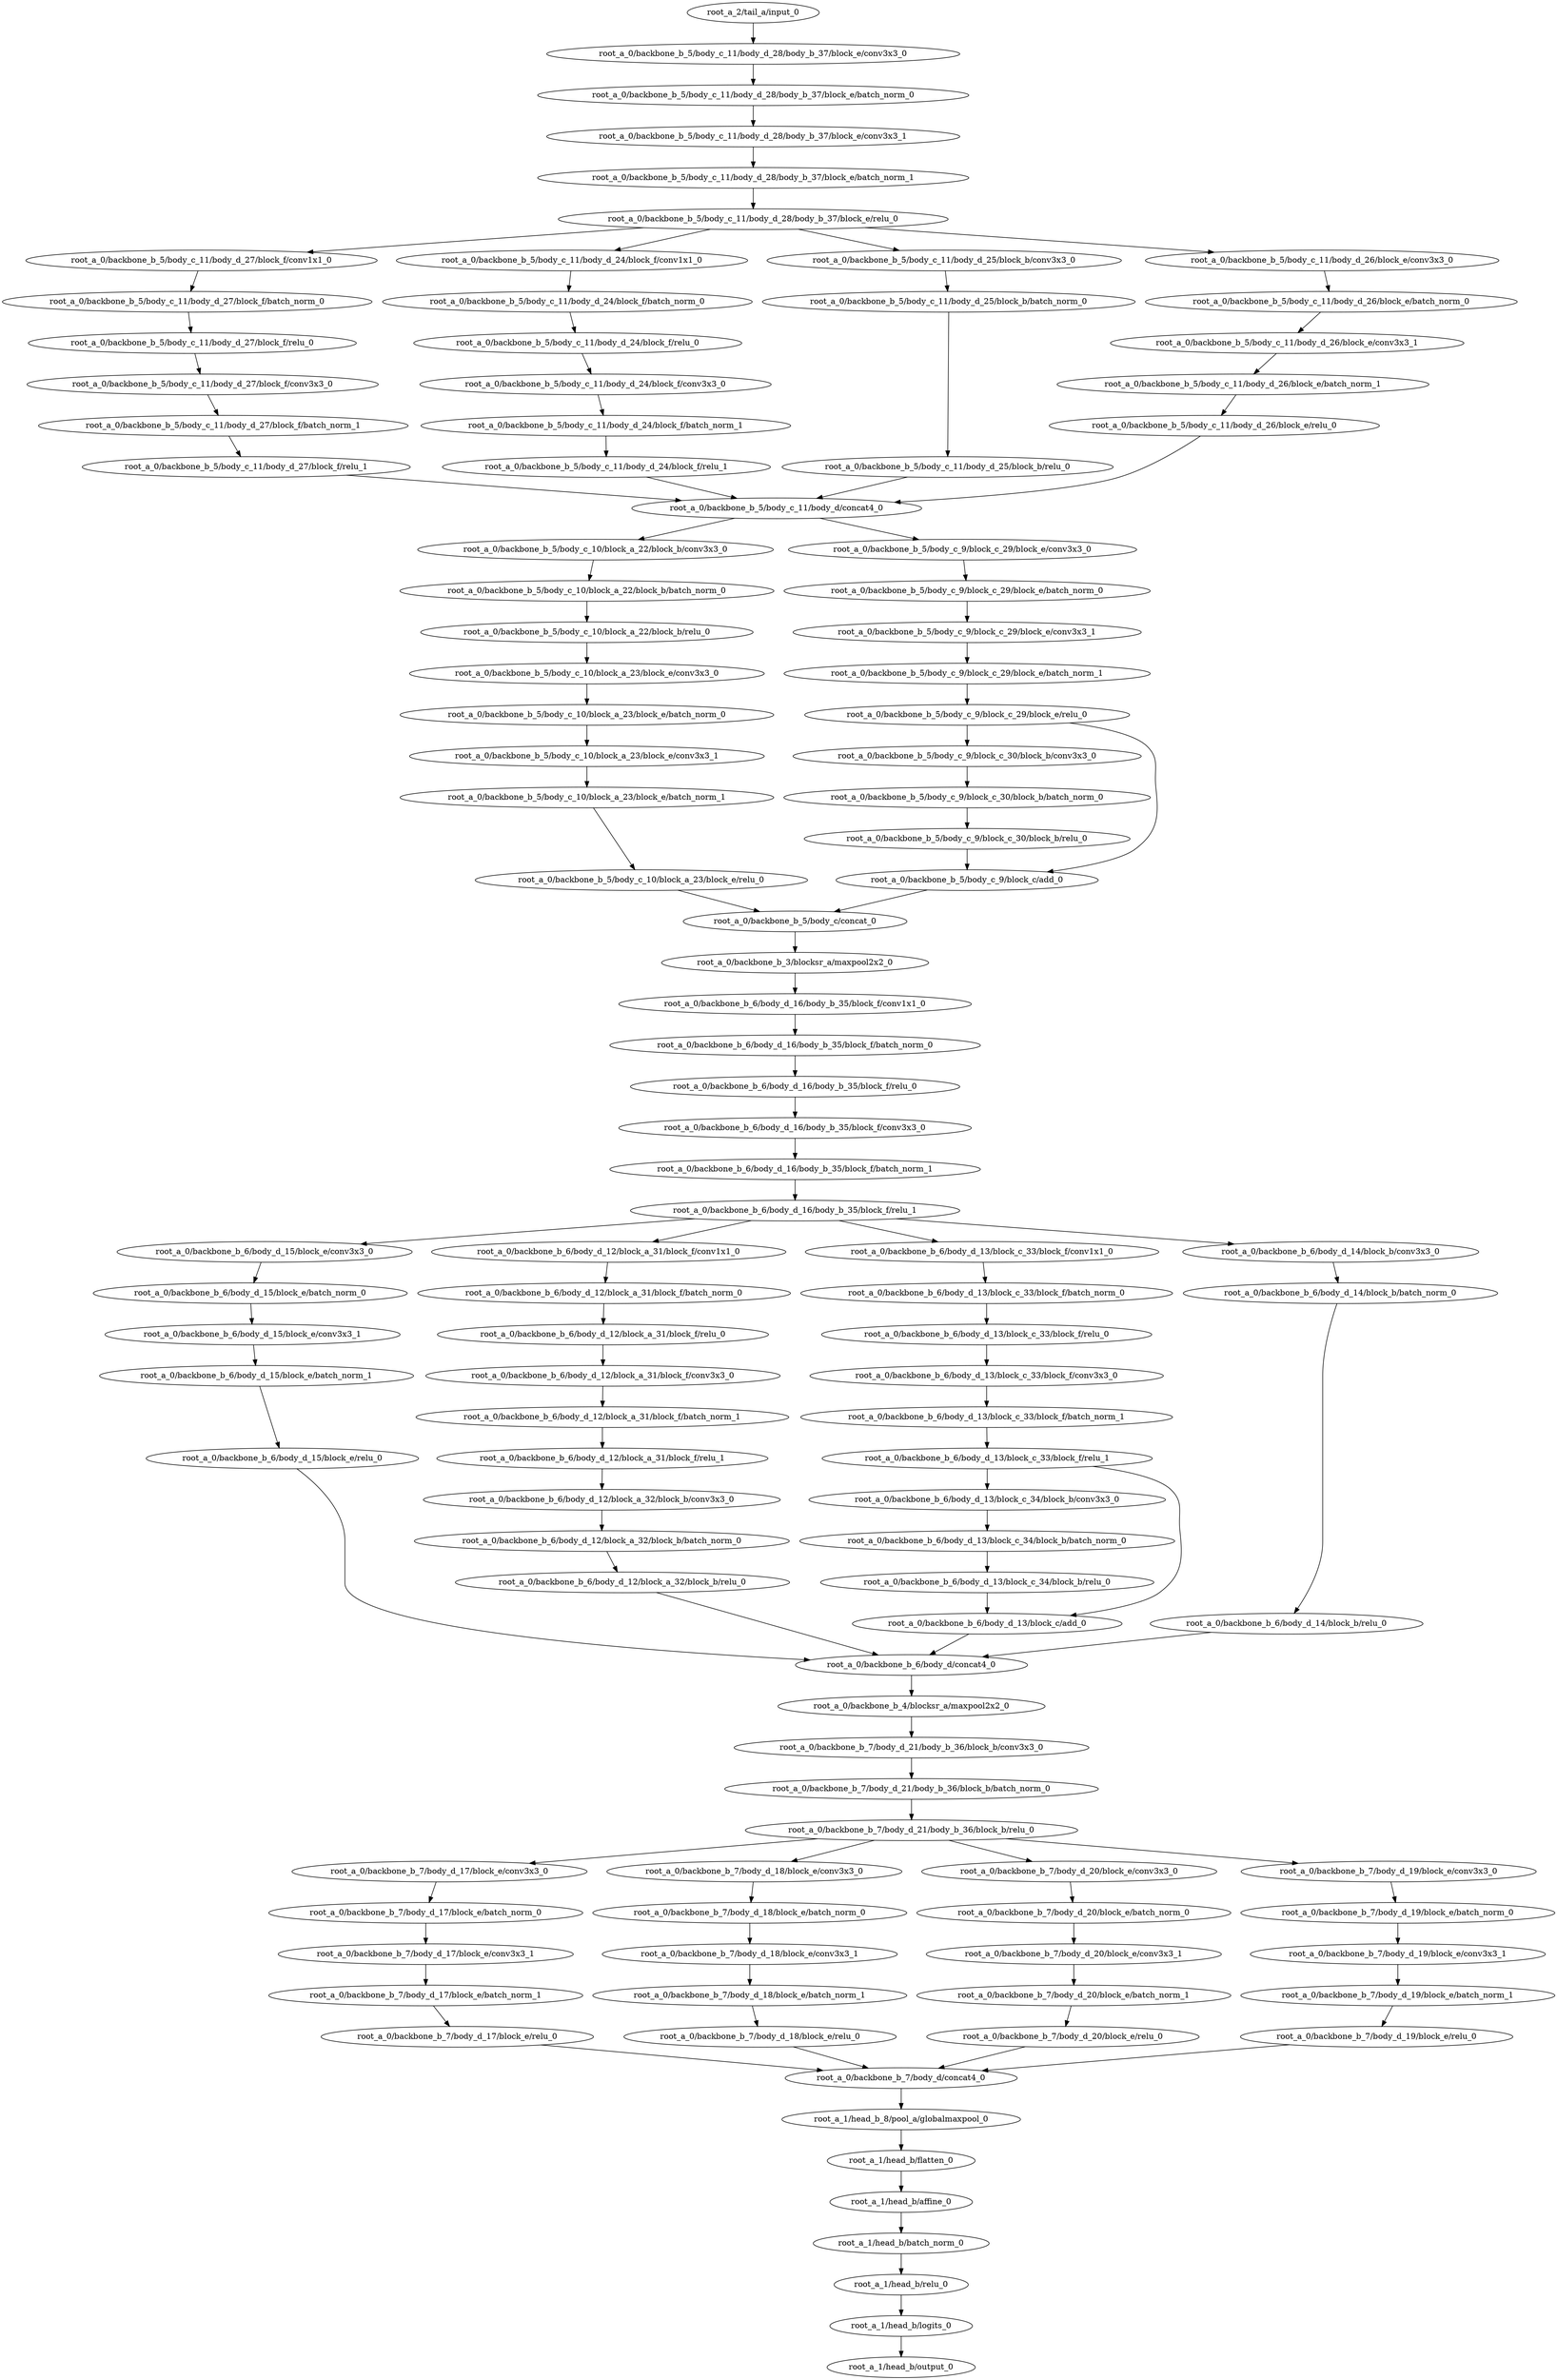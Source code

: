 digraph root_a {
	"root_a_2/tail_a/input_0"
	"root_a_0/backbone_b_5/body_c_11/body_d_28/body_b_37/block_e/conv3x3_0"
	"root_a_0/backbone_b_5/body_c_11/body_d_28/body_b_37/block_e/batch_norm_0"
	"root_a_0/backbone_b_5/body_c_11/body_d_28/body_b_37/block_e/conv3x3_1"
	"root_a_0/backbone_b_5/body_c_11/body_d_28/body_b_37/block_e/batch_norm_1"
	"root_a_0/backbone_b_5/body_c_11/body_d_28/body_b_37/block_e/relu_0"
	"root_a_0/backbone_b_5/body_c_11/body_d_27/block_f/conv1x1_0"
	"root_a_0/backbone_b_5/body_c_11/body_d_27/block_f/batch_norm_0"
	"root_a_0/backbone_b_5/body_c_11/body_d_27/block_f/relu_0"
	"root_a_0/backbone_b_5/body_c_11/body_d_27/block_f/conv3x3_0"
	"root_a_0/backbone_b_5/body_c_11/body_d_27/block_f/batch_norm_1"
	"root_a_0/backbone_b_5/body_c_11/body_d_27/block_f/relu_1"
	"root_a_0/backbone_b_5/body_c_11/body_d_24/block_f/conv1x1_0"
	"root_a_0/backbone_b_5/body_c_11/body_d_24/block_f/batch_norm_0"
	"root_a_0/backbone_b_5/body_c_11/body_d_24/block_f/relu_0"
	"root_a_0/backbone_b_5/body_c_11/body_d_24/block_f/conv3x3_0"
	"root_a_0/backbone_b_5/body_c_11/body_d_24/block_f/batch_norm_1"
	"root_a_0/backbone_b_5/body_c_11/body_d_24/block_f/relu_1"
	"root_a_0/backbone_b_5/body_c_11/body_d_25/block_b/conv3x3_0"
	"root_a_0/backbone_b_5/body_c_11/body_d_25/block_b/batch_norm_0"
	"root_a_0/backbone_b_5/body_c_11/body_d_25/block_b/relu_0"
	"root_a_0/backbone_b_5/body_c_11/body_d_26/block_e/conv3x3_0"
	"root_a_0/backbone_b_5/body_c_11/body_d_26/block_e/batch_norm_0"
	"root_a_0/backbone_b_5/body_c_11/body_d_26/block_e/conv3x3_1"
	"root_a_0/backbone_b_5/body_c_11/body_d_26/block_e/batch_norm_1"
	"root_a_0/backbone_b_5/body_c_11/body_d_26/block_e/relu_0"
	"root_a_0/backbone_b_5/body_c_11/body_d/concat4_0"
	"root_a_0/backbone_b_5/body_c_10/block_a_22/block_b/conv3x3_0"
	"root_a_0/backbone_b_5/body_c_10/block_a_22/block_b/batch_norm_0"
	"root_a_0/backbone_b_5/body_c_10/block_a_22/block_b/relu_0"
	"root_a_0/backbone_b_5/body_c_10/block_a_23/block_e/conv3x3_0"
	"root_a_0/backbone_b_5/body_c_10/block_a_23/block_e/batch_norm_0"
	"root_a_0/backbone_b_5/body_c_10/block_a_23/block_e/conv3x3_1"
	"root_a_0/backbone_b_5/body_c_10/block_a_23/block_e/batch_norm_1"
	"root_a_0/backbone_b_5/body_c_10/block_a_23/block_e/relu_0"
	"root_a_0/backbone_b_5/body_c_9/block_c_29/block_e/conv3x3_0"
	"root_a_0/backbone_b_5/body_c_9/block_c_29/block_e/batch_norm_0"
	"root_a_0/backbone_b_5/body_c_9/block_c_29/block_e/conv3x3_1"
	"root_a_0/backbone_b_5/body_c_9/block_c_29/block_e/batch_norm_1"
	"root_a_0/backbone_b_5/body_c_9/block_c_29/block_e/relu_0"
	"root_a_0/backbone_b_5/body_c_9/block_c_30/block_b/conv3x3_0"
	"root_a_0/backbone_b_5/body_c_9/block_c_30/block_b/batch_norm_0"
	"root_a_0/backbone_b_5/body_c_9/block_c_30/block_b/relu_0"
	"root_a_0/backbone_b_5/body_c_9/block_c/add_0"
	"root_a_0/backbone_b_5/body_c/concat_0"
	"root_a_0/backbone_b_3/blocksr_a/maxpool2x2_0"
	"root_a_0/backbone_b_6/body_d_16/body_b_35/block_f/conv1x1_0"
	"root_a_0/backbone_b_6/body_d_16/body_b_35/block_f/batch_norm_0"
	"root_a_0/backbone_b_6/body_d_16/body_b_35/block_f/relu_0"
	"root_a_0/backbone_b_6/body_d_16/body_b_35/block_f/conv3x3_0"
	"root_a_0/backbone_b_6/body_d_16/body_b_35/block_f/batch_norm_1"
	"root_a_0/backbone_b_6/body_d_16/body_b_35/block_f/relu_1"
	"root_a_0/backbone_b_6/body_d_15/block_e/conv3x3_0"
	"root_a_0/backbone_b_6/body_d_15/block_e/batch_norm_0"
	"root_a_0/backbone_b_6/body_d_15/block_e/conv3x3_1"
	"root_a_0/backbone_b_6/body_d_15/block_e/batch_norm_1"
	"root_a_0/backbone_b_6/body_d_15/block_e/relu_0"
	"root_a_0/backbone_b_6/body_d_12/block_a_31/block_f/conv1x1_0"
	"root_a_0/backbone_b_6/body_d_12/block_a_31/block_f/batch_norm_0"
	"root_a_0/backbone_b_6/body_d_12/block_a_31/block_f/relu_0"
	"root_a_0/backbone_b_6/body_d_12/block_a_31/block_f/conv3x3_0"
	"root_a_0/backbone_b_6/body_d_12/block_a_31/block_f/batch_norm_1"
	"root_a_0/backbone_b_6/body_d_12/block_a_31/block_f/relu_1"
	"root_a_0/backbone_b_6/body_d_12/block_a_32/block_b/conv3x3_0"
	"root_a_0/backbone_b_6/body_d_12/block_a_32/block_b/batch_norm_0"
	"root_a_0/backbone_b_6/body_d_12/block_a_32/block_b/relu_0"
	"root_a_0/backbone_b_6/body_d_13/block_c_33/block_f/conv1x1_0"
	"root_a_0/backbone_b_6/body_d_13/block_c_33/block_f/batch_norm_0"
	"root_a_0/backbone_b_6/body_d_13/block_c_33/block_f/relu_0"
	"root_a_0/backbone_b_6/body_d_13/block_c_33/block_f/conv3x3_0"
	"root_a_0/backbone_b_6/body_d_13/block_c_33/block_f/batch_norm_1"
	"root_a_0/backbone_b_6/body_d_13/block_c_33/block_f/relu_1"
	"root_a_0/backbone_b_6/body_d_13/block_c_34/block_b/conv3x3_0"
	"root_a_0/backbone_b_6/body_d_13/block_c_34/block_b/batch_norm_0"
	"root_a_0/backbone_b_6/body_d_13/block_c_34/block_b/relu_0"
	"root_a_0/backbone_b_6/body_d_13/block_c/add_0"
	"root_a_0/backbone_b_6/body_d_14/block_b/conv3x3_0"
	"root_a_0/backbone_b_6/body_d_14/block_b/batch_norm_0"
	"root_a_0/backbone_b_6/body_d_14/block_b/relu_0"
	"root_a_0/backbone_b_6/body_d/concat4_0"
	"root_a_0/backbone_b_4/blocksr_a/maxpool2x2_0"
	"root_a_0/backbone_b_7/body_d_21/body_b_36/block_b/conv3x3_0"
	"root_a_0/backbone_b_7/body_d_21/body_b_36/block_b/batch_norm_0"
	"root_a_0/backbone_b_7/body_d_21/body_b_36/block_b/relu_0"
	"root_a_0/backbone_b_7/body_d_17/block_e/conv3x3_0"
	"root_a_0/backbone_b_7/body_d_17/block_e/batch_norm_0"
	"root_a_0/backbone_b_7/body_d_17/block_e/conv3x3_1"
	"root_a_0/backbone_b_7/body_d_17/block_e/batch_norm_1"
	"root_a_0/backbone_b_7/body_d_17/block_e/relu_0"
	"root_a_0/backbone_b_7/body_d_18/block_e/conv3x3_0"
	"root_a_0/backbone_b_7/body_d_18/block_e/batch_norm_0"
	"root_a_0/backbone_b_7/body_d_18/block_e/conv3x3_1"
	"root_a_0/backbone_b_7/body_d_18/block_e/batch_norm_1"
	"root_a_0/backbone_b_7/body_d_18/block_e/relu_0"
	"root_a_0/backbone_b_7/body_d_20/block_e/conv3x3_0"
	"root_a_0/backbone_b_7/body_d_20/block_e/batch_norm_0"
	"root_a_0/backbone_b_7/body_d_20/block_e/conv3x3_1"
	"root_a_0/backbone_b_7/body_d_20/block_e/batch_norm_1"
	"root_a_0/backbone_b_7/body_d_20/block_e/relu_0"
	"root_a_0/backbone_b_7/body_d_19/block_e/conv3x3_0"
	"root_a_0/backbone_b_7/body_d_19/block_e/batch_norm_0"
	"root_a_0/backbone_b_7/body_d_19/block_e/conv3x3_1"
	"root_a_0/backbone_b_7/body_d_19/block_e/batch_norm_1"
	"root_a_0/backbone_b_7/body_d_19/block_e/relu_0"
	"root_a_0/backbone_b_7/body_d/concat4_0"
	"root_a_1/head_b_8/pool_a/globalmaxpool_0"
	"root_a_1/head_b/flatten_0"
	"root_a_1/head_b/affine_0"
	"root_a_1/head_b/batch_norm_0"
	"root_a_1/head_b/relu_0"
	"root_a_1/head_b/logits_0"
	"root_a_1/head_b/output_0"

	"root_a_2/tail_a/input_0" -> "root_a_0/backbone_b_5/body_c_11/body_d_28/body_b_37/block_e/conv3x3_0"
	"root_a_0/backbone_b_5/body_c_11/body_d_28/body_b_37/block_e/conv3x3_0" -> "root_a_0/backbone_b_5/body_c_11/body_d_28/body_b_37/block_e/batch_norm_0"
	"root_a_0/backbone_b_5/body_c_11/body_d_28/body_b_37/block_e/batch_norm_0" -> "root_a_0/backbone_b_5/body_c_11/body_d_28/body_b_37/block_e/conv3x3_1"
	"root_a_0/backbone_b_5/body_c_11/body_d_28/body_b_37/block_e/conv3x3_1" -> "root_a_0/backbone_b_5/body_c_11/body_d_28/body_b_37/block_e/batch_norm_1"
	"root_a_0/backbone_b_5/body_c_11/body_d_28/body_b_37/block_e/batch_norm_1" -> "root_a_0/backbone_b_5/body_c_11/body_d_28/body_b_37/block_e/relu_0"
	"root_a_0/backbone_b_5/body_c_11/body_d_28/body_b_37/block_e/relu_0" -> "root_a_0/backbone_b_5/body_c_11/body_d_27/block_f/conv1x1_0"
	"root_a_0/backbone_b_5/body_c_11/body_d_27/block_f/conv1x1_0" -> "root_a_0/backbone_b_5/body_c_11/body_d_27/block_f/batch_norm_0"
	"root_a_0/backbone_b_5/body_c_11/body_d_27/block_f/batch_norm_0" -> "root_a_0/backbone_b_5/body_c_11/body_d_27/block_f/relu_0"
	"root_a_0/backbone_b_5/body_c_11/body_d_27/block_f/relu_0" -> "root_a_0/backbone_b_5/body_c_11/body_d_27/block_f/conv3x3_0"
	"root_a_0/backbone_b_5/body_c_11/body_d_27/block_f/conv3x3_0" -> "root_a_0/backbone_b_5/body_c_11/body_d_27/block_f/batch_norm_1"
	"root_a_0/backbone_b_5/body_c_11/body_d_27/block_f/batch_norm_1" -> "root_a_0/backbone_b_5/body_c_11/body_d_27/block_f/relu_1"
	"root_a_0/backbone_b_5/body_c_11/body_d_28/body_b_37/block_e/relu_0" -> "root_a_0/backbone_b_5/body_c_11/body_d_24/block_f/conv1x1_0"
	"root_a_0/backbone_b_5/body_c_11/body_d_24/block_f/conv1x1_0" -> "root_a_0/backbone_b_5/body_c_11/body_d_24/block_f/batch_norm_0"
	"root_a_0/backbone_b_5/body_c_11/body_d_24/block_f/batch_norm_0" -> "root_a_0/backbone_b_5/body_c_11/body_d_24/block_f/relu_0"
	"root_a_0/backbone_b_5/body_c_11/body_d_24/block_f/relu_0" -> "root_a_0/backbone_b_5/body_c_11/body_d_24/block_f/conv3x3_0"
	"root_a_0/backbone_b_5/body_c_11/body_d_24/block_f/conv3x3_0" -> "root_a_0/backbone_b_5/body_c_11/body_d_24/block_f/batch_norm_1"
	"root_a_0/backbone_b_5/body_c_11/body_d_24/block_f/batch_norm_1" -> "root_a_0/backbone_b_5/body_c_11/body_d_24/block_f/relu_1"
	"root_a_0/backbone_b_5/body_c_11/body_d_28/body_b_37/block_e/relu_0" -> "root_a_0/backbone_b_5/body_c_11/body_d_25/block_b/conv3x3_0"
	"root_a_0/backbone_b_5/body_c_11/body_d_25/block_b/conv3x3_0" -> "root_a_0/backbone_b_5/body_c_11/body_d_25/block_b/batch_norm_0"
	"root_a_0/backbone_b_5/body_c_11/body_d_25/block_b/batch_norm_0" -> "root_a_0/backbone_b_5/body_c_11/body_d_25/block_b/relu_0"
	"root_a_0/backbone_b_5/body_c_11/body_d_28/body_b_37/block_e/relu_0" -> "root_a_0/backbone_b_5/body_c_11/body_d_26/block_e/conv3x3_0"
	"root_a_0/backbone_b_5/body_c_11/body_d_26/block_e/conv3x3_0" -> "root_a_0/backbone_b_5/body_c_11/body_d_26/block_e/batch_norm_0"
	"root_a_0/backbone_b_5/body_c_11/body_d_26/block_e/batch_norm_0" -> "root_a_0/backbone_b_5/body_c_11/body_d_26/block_e/conv3x3_1"
	"root_a_0/backbone_b_5/body_c_11/body_d_26/block_e/conv3x3_1" -> "root_a_0/backbone_b_5/body_c_11/body_d_26/block_e/batch_norm_1"
	"root_a_0/backbone_b_5/body_c_11/body_d_26/block_e/batch_norm_1" -> "root_a_0/backbone_b_5/body_c_11/body_d_26/block_e/relu_0"
	"root_a_0/backbone_b_5/body_c_11/body_d_27/block_f/relu_1" -> "root_a_0/backbone_b_5/body_c_11/body_d/concat4_0"
	"root_a_0/backbone_b_5/body_c_11/body_d_24/block_f/relu_1" -> "root_a_0/backbone_b_5/body_c_11/body_d/concat4_0"
	"root_a_0/backbone_b_5/body_c_11/body_d_25/block_b/relu_0" -> "root_a_0/backbone_b_5/body_c_11/body_d/concat4_0"
	"root_a_0/backbone_b_5/body_c_11/body_d_26/block_e/relu_0" -> "root_a_0/backbone_b_5/body_c_11/body_d/concat4_0"
	"root_a_0/backbone_b_5/body_c_11/body_d/concat4_0" -> "root_a_0/backbone_b_5/body_c_10/block_a_22/block_b/conv3x3_0"
	"root_a_0/backbone_b_5/body_c_10/block_a_22/block_b/conv3x3_0" -> "root_a_0/backbone_b_5/body_c_10/block_a_22/block_b/batch_norm_0"
	"root_a_0/backbone_b_5/body_c_10/block_a_22/block_b/batch_norm_0" -> "root_a_0/backbone_b_5/body_c_10/block_a_22/block_b/relu_0"
	"root_a_0/backbone_b_5/body_c_10/block_a_22/block_b/relu_0" -> "root_a_0/backbone_b_5/body_c_10/block_a_23/block_e/conv3x3_0"
	"root_a_0/backbone_b_5/body_c_10/block_a_23/block_e/conv3x3_0" -> "root_a_0/backbone_b_5/body_c_10/block_a_23/block_e/batch_norm_0"
	"root_a_0/backbone_b_5/body_c_10/block_a_23/block_e/batch_norm_0" -> "root_a_0/backbone_b_5/body_c_10/block_a_23/block_e/conv3x3_1"
	"root_a_0/backbone_b_5/body_c_10/block_a_23/block_e/conv3x3_1" -> "root_a_0/backbone_b_5/body_c_10/block_a_23/block_e/batch_norm_1"
	"root_a_0/backbone_b_5/body_c_10/block_a_23/block_e/batch_norm_1" -> "root_a_0/backbone_b_5/body_c_10/block_a_23/block_e/relu_0"
	"root_a_0/backbone_b_5/body_c_11/body_d/concat4_0" -> "root_a_0/backbone_b_5/body_c_9/block_c_29/block_e/conv3x3_0"
	"root_a_0/backbone_b_5/body_c_9/block_c_29/block_e/conv3x3_0" -> "root_a_0/backbone_b_5/body_c_9/block_c_29/block_e/batch_norm_0"
	"root_a_0/backbone_b_5/body_c_9/block_c_29/block_e/batch_norm_0" -> "root_a_0/backbone_b_5/body_c_9/block_c_29/block_e/conv3x3_1"
	"root_a_0/backbone_b_5/body_c_9/block_c_29/block_e/conv3x3_1" -> "root_a_0/backbone_b_5/body_c_9/block_c_29/block_e/batch_norm_1"
	"root_a_0/backbone_b_5/body_c_9/block_c_29/block_e/batch_norm_1" -> "root_a_0/backbone_b_5/body_c_9/block_c_29/block_e/relu_0"
	"root_a_0/backbone_b_5/body_c_9/block_c_29/block_e/relu_0" -> "root_a_0/backbone_b_5/body_c_9/block_c_30/block_b/conv3x3_0"
	"root_a_0/backbone_b_5/body_c_9/block_c_30/block_b/conv3x3_0" -> "root_a_0/backbone_b_5/body_c_9/block_c_30/block_b/batch_norm_0"
	"root_a_0/backbone_b_5/body_c_9/block_c_30/block_b/batch_norm_0" -> "root_a_0/backbone_b_5/body_c_9/block_c_30/block_b/relu_0"
	"root_a_0/backbone_b_5/body_c_9/block_c_29/block_e/relu_0" -> "root_a_0/backbone_b_5/body_c_9/block_c/add_0"
	"root_a_0/backbone_b_5/body_c_9/block_c_30/block_b/relu_0" -> "root_a_0/backbone_b_5/body_c_9/block_c/add_0"
	"root_a_0/backbone_b_5/body_c_10/block_a_23/block_e/relu_0" -> "root_a_0/backbone_b_5/body_c/concat_0"
	"root_a_0/backbone_b_5/body_c_9/block_c/add_0" -> "root_a_0/backbone_b_5/body_c/concat_0"
	"root_a_0/backbone_b_5/body_c/concat_0" -> "root_a_0/backbone_b_3/blocksr_a/maxpool2x2_0"
	"root_a_0/backbone_b_3/blocksr_a/maxpool2x2_0" -> "root_a_0/backbone_b_6/body_d_16/body_b_35/block_f/conv1x1_0"
	"root_a_0/backbone_b_6/body_d_16/body_b_35/block_f/conv1x1_0" -> "root_a_0/backbone_b_6/body_d_16/body_b_35/block_f/batch_norm_0"
	"root_a_0/backbone_b_6/body_d_16/body_b_35/block_f/batch_norm_0" -> "root_a_0/backbone_b_6/body_d_16/body_b_35/block_f/relu_0"
	"root_a_0/backbone_b_6/body_d_16/body_b_35/block_f/relu_0" -> "root_a_0/backbone_b_6/body_d_16/body_b_35/block_f/conv3x3_0"
	"root_a_0/backbone_b_6/body_d_16/body_b_35/block_f/conv3x3_0" -> "root_a_0/backbone_b_6/body_d_16/body_b_35/block_f/batch_norm_1"
	"root_a_0/backbone_b_6/body_d_16/body_b_35/block_f/batch_norm_1" -> "root_a_0/backbone_b_6/body_d_16/body_b_35/block_f/relu_1"
	"root_a_0/backbone_b_6/body_d_16/body_b_35/block_f/relu_1" -> "root_a_0/backbone_b_6/body_d_15/block_e/conv3x3_0"
	"root_a_0/backbone_b_6/body_d_15/block_e/conv3x3_0" -> "root_a_0/backbone_b_6/body_d_15/block_e/batch_norm_0"
	"root_a_0/backbone_b_6/body_d_15/block_e/batch_norm_0" -> "root_a_0/backbone_b_6/body_d_15/block_e/conv3x3_1"
	"root_a_0/backbone_b_6/body_d_15/block_e/conv3x3_1" -> "root_a_0/backbone_b_6/body_d_15/block_e/batch_norm_1"
	"root_a_0/backbone_b_6/body_d_15/block_e/batch_norm_1" -> "root_a_0/backbone_b_6/body_d_15/block_e/relu_0"
	"root_a_0/backbone_b_6/body_d_16/body_b_35/block_f/relu_1" -> "root_a_0/backbone_b_6/body_d_12/block_a_31/block_f/conv1x1_0"
	"root_a_0/backbone_b_6/body_d_12/block_a_31/block_f/conv1x1_0" -> "root_a_0/backbone_b_6/body_d_12/block_a_31/block_f/batch_norm_0"
	"root_a_0/backbone_b_6/body_d_12/block_a_31/block_f/batch_norm_0" -> "root_a_0/backbone_b_6/body_d_12/block_a_31/block_f/relu_0"
	"root_a_0/backbone_b_6/body_d_12/block_a_31/block_f/relu_0" -> "root_a_0/backbone_b_6/body_d_12/block_a_31/block_f/conv3x3_0"
	"root_a_0/backbone_b_6/body_d_12/block_a_31/block_f/conv3x3_0" -> "root_a_0/backbone_b_6/body_d_12/block_a_31/block_f/batch_norm_1"
	"root_a_0/backbone_b_6/body_d_12/block_a_31/block_f/batch_norm_1" -> "root_a_0/backbone_b_6/body_d_12/block_a_31/block_f/relu_1"
	"root_a_0/backbone_b_6/body_d_12/block_a_31/block_f/relu_1" -> "root_a_0/backbone_b_6/body_d_12/block_a_32/block_b/conv3x3_0"
	"root_a_0/backbone_b_6/body_d_12/block_a_32/block_b/conv3x3_0" -> "root_a_0/backbone_b_6/body_d_12/block_a_32/block_b/batch_norm_0"
	"root_a_0/backbone_b_6/body_d_12/block_a_32/block_b/batch_norm_0" -> "root_a_0/backbone_b_6/body_d_12/block_a_32/block_b/relu_0"
	"root_a_0/backbone_b_6/body_d_16/body_b_35/block_f/relu_1" -> "root_a_0/backbone_b_6/body_d_13/block_c_33/block_f/conv1x1_0"
	"root_a_0/backbone_b_6/body_d_13/block_c_33/block_f/conv1x1_0" -> "root_a_0/backbone_b_6/body_d_13/block_c_33/block_f/batch_norm_0"
	"root_a_0/backbone_b_6/body_d_13/block_c_33/block_f/batch_norm_0" -> "root_a_0/backbone_b_6/body_d_13/block_c_33/block_f/relu_0"
	"root_a_0/backbone_b_6/body_d_13/block_c_33/block_f/relu_0" -> "root_a_0/backbone_b_6/body_d_13/block_c_33/block_f/conv3x3_0"
	"root_a_0/backbone_b_6/body_d_13/block_c_33/block_f/conv3x3_0" -> "root_a_0/backbone_b_6/body_d_13/block_c_33/block_f/batch_norm_1"
	"root_a_0/backbone_b_6/body_d_13/block_c_33/block_f/batch_norm_1" -> "root_a_0/backbone_b_6/body_d_13/block_c_33/block_f/relu_1"
	"root_a_0/backbone_b_6/body_d_13/block_c_33/block_f/relu_1" -> "root_a_0/backbone_b_6/body_d_13/block_c_34/block_b/conv3x3_0"
	"root_a_0/backbone_b_6/body_d_13/block_c_34/block_b/conv3x3_0" -> "root_a_0/backbone_b_6/body_d_13/block_c_34/block_b/batch_norm_0"
	"root_a_0/backbone_b_6/body_d_13/block_c_34/block_b/batch_norm_0" -> "root_a_0/backbone_b_6/body_d_13/block_c_34/block_b/relu_0"
	"root_a_0/backbone_b_6/body_d_13/block_c_34/block_b/relu_0" -> "root_a_0/backbone_b_6/body_d_13/block_c/add_0"
	"root_a_0/backbone_b_6/body_d_13/block_c_33/block_f/relu_1" -> "root_a_0/backbone_b_6/body_d_13/block_c/add_0"
	"root_a_0/backbone_b_6/body_d_16/body_b_35/block_f/relu_1" -> "root_a_0/backbone_b_6/body_d_14/block_b/conv3x3_0"
	"root_a_0/backbone_b_6/body_d_14/block_b/conv3x3_0" -> "root_a_0/backbone_b_6/body_d_14/block_b/batch_norm_0"
	"root_a_0/backbone_b_6/body_d_14/block_b/batch_norm_0" -> "root_a_0/backbone_b_6/body_d_14/block_b/relu_0"
	"root_a_0/backbone_b_6/body_d_15/block_e/relu_0" -> "root_a_0/backbone_b_6/body_d/concat4_0"
	"root_a_0/backbone_b_6/body_d_12/block_a_32/block_b/relu_0" -> "root_a_0/backbone_b_6/body_d/concat4_0"
	"root_a_0/backbone_b_6/body_d_13/block_c/add_0" -> "root_a_0/backbone_b_6/body_d/concat4_0"
	"root_a_0/backbone_b_6/body_d_14/block_b/relu_0" -> "root_a_0/backbone_b_6/body_d/concat4_0"
	"root_a_0/backbone_b_6/body_d/concat4_0" -> "root_a_0/backbone_b_4/blocksr_a/maxpool2x2_0"
	"root_a_0/backbone_b_4/blocksr_a/maxpool2x2_0" -> "root_a_0/backbone_b_7/body_d_21/body_b_36/block_b/conv3x3_0"
	"root_a_0/backbone_b_7/body_d_21/body_b_36/block_b/conv3x3_0" -> "root_a_0/backbone_b_7/body_d_21/body_b_36/block_b/batch_norm_0"
	"root_a_0/backbone_b_7/body_d_21/body_b_36/block_b/batch_norm_0" -> "root_a_0/backbone_b_7/body_d_21/body_b_36/block_b/relu_0"
	"root_a_0/backbone_b_7/body_d_21/body_b_36/block_b/relu_0" -> "root_a_0/backbone_b_7/body_d_17/block_e/conv3x3_0"
	"root_a_0/backbone_b_7/body_d_17/block_e/conv3x3_0" -> "root_a_0/backbone_b_7/body_d_17/block_e/batch_norm_0"
	"root_a_0/backbone_b_7/body_d_17/block_e/batch_norm_0" -> "root_a_0/backbone_b_7/body_d_17/block_e/conv3x3_1"
	"root_a_0/backbone_b_7/body_d_17/block_e/conv3x3_1" -> "root_a_0/backbone_b_7/body_d_17/block_e/batch_norm_1"
	"root_a_0/backbone_b_7/body_d_17/block_e/batch_norm_1" -> "root_a_0/backbone_b_7/body_d_17/block_e/relu_0"
	"root_a_0/backbone_b_7/body_d_21/body_b_36/block_b/relu_0" -> "root_a_0/backbone_b_7/body_d_18/block_e/conv3x3_0"
	"root_a_0/backbone_b_7/body_d_18/block_e/conv3x3_0" -> "root_a_0/backbone_b_7/body_d_18/block_e/batch_norm_0"
	"root_a_0/backbone_b_7/body_d_18/block_e/batch_norm_0" -> "root_a_0/backbone_b_7/body_d_18/block_e/conv3x3_1"
	"root_a_0/backbone_b_7/body_d_18/block_e/conv3x3_1" -> "root_a_0/backbone_b_7/body_d_18/block_e/batch_norm_1"
	"root_a_0/backbone_b_7/body_d_18/block_e/batch_norm_1" -> "root_a_0/backbone_b_7/body_d_18/block_e/relu_0"
	"root_a_0/backbone_b_7/body_d_21/body_b_36/block_b/relu_0" -> "root_a_0/backbone_b_7/body_d_20/block_e/conv3x3_0"
	"root_a_0/backbone_b_7/body_d_20/block_e/conv3x3_0" -> "root_a_0/backbone_b_7/body_d_20/block_e/batch_norm_0"
	"root_a_0/backbone_b_7/body_d_20/block_e/batch_norm_0" -> "root_a_0/backbone_b_7/body_d_20/block_e/conv3x3_1"
	"root_a_0/backbone_b_7/body_d_20/block_e/conv3x3_1" -> "root_a_0/backbone_b_7/body_d_20/block_e/batch_norm_1"
	"root_a_0/backbone_b_7/body_d_20/block_e/batch_norm_1" -> "root_a_0/backbone_b_7/body_d_20/block_e/relu_0"
	"root_a_0/backbone_b_7/body_d_21/body_b_36/block_b/relu_0" -> "root_a_0/backbone_b_7/body_d_19/block_e/conv3x3_0"
	"root_a_0/backbone_b_7/body_d_19/block_e/conv3x3_0" -> "root_a_0/backbone_b_7/body_d_19/block_e/batch_norm_0"
	"root_a_0/backbone_b_7/body_d_19/block_e/batch_norm_0" -> "root_a_0/backbone_b_7/body_d_19/block_e/conv3x3_1"
	"root_a_0/backbone_b_7/body_d_19/block_e/conv3x3_1" -> "root_a_0/backbone_b_7/body_d_19/block_e/batch_norm_1"
	"root_a_0/backbone_b_7/body_d_19/block_e/batch_norm_1" -> "root_a_0/backbone_b_7/body_d_19/block_e/relu_0"
	"root_a_0/backbone_b_7/body_d_17/block_e/relu_0" -> "root_a_0/backbone_b_7/body_d/concat4_0"
	"root_a_0/backbone_b_7/body_d_18/block_e/relu_0" -> "root_a_0/backbone_b_7/body_d/concat4_0"
	"root_a_0/backbone_b_7/body_d_20/block_e/relu_0" -> "root_a_0/backbone_b_7/body_d/concat4_0"
	"root_a_0/backbone_b_7/body_d_19/block_e/relu_0" -> "root_a_0/backbone_b_7/body_d/concat4_0"
	"root_a_0/backbone_b_7/body_d/concat4_0" -> "root_a_1/head_b_8/pool_a/globalmaxpool_0"
	"root_a_1/head_b_8/pool_a/globalmaxpool_0" -> "root_a_1/head_b/flatten_0"
	"root_a_1/head_b/flatten_0" -> "root_a_1/head_b/affine_0"
	"root_a_1/head_b/affine_0" -> "root_a_1/head_b/batch_norm_0"
	"root_a_1/head_b/batch_norm_0" -> "root_a_1/head_b/relu_0"
	"root_a_1/head_b/relu_0" -> "root_a_1/head_b/logits_0"
	"root_a_1/head_b/logits_0" -> "root_a_1/head_b/output_0"

}